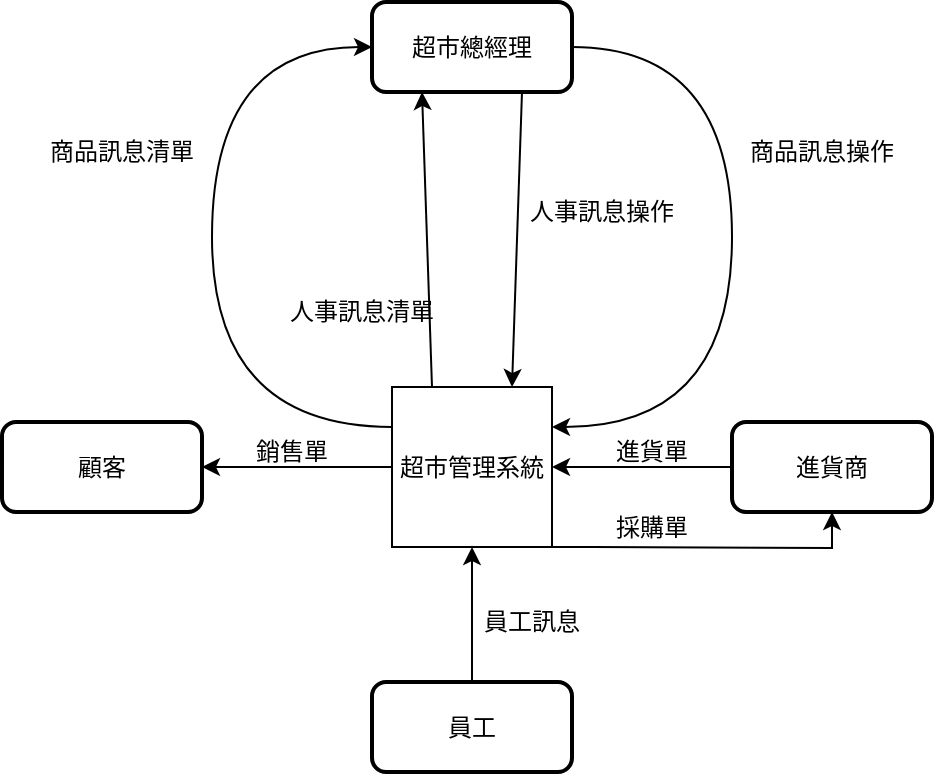 <mxfile version="22.1.15" type="github">
  <diagram name="第 1 页" id="Hw1fOY__v0cBBd58HOqV">
    <mxGraphModel dx="1426" dy="-418" grid="1" gridSize="10" guides="1" tooltips="1" connect="1" arrows="1" fold="1" page="1" pageScale="1" pageWidth="827" pageHeight="1169" math="0" shadow="0">
      <root>
        <mxCell id="0" />
        <mxCell id="1" parent="0" />
        <mxCell id="_6vGWkZA18Ex_mv9FFfq-1" value="超市總經理" style="rounded=1;whiteSpace=wrap;html=1;absoluteArcSize=1;arcSize=14;strokeWidth=2;" vertex="1" parent="1">
          <mxGeometry x="315" y="1380" width="100" height="45" as="geometry" />
        </mxCell>
        <mxCell id="_6vGWkZA18Ex_mv9FFfq-2" value="顧客" style="rounded=1;whiteSpace=wrap;html=1;absoluteArcSize=1;arcSize=14;strokeWidth=2;" vertex="1" parent="1">
          <mxGeometry x="130" y="1590" width="100" height="45" as="geometry" />
        </mxCell>
        <mxCell id="_6vGWkZA18Ex_mv9FFfq-3" value="進貨商" style="rounded=1;whiteSpace=wrap;html=1;absoluteArcSize=1;arcSize=14;strokeWidth=2;" vertex="1" parent="1">
          <mxGeometry x="495" y="1590" width="100" height="45" as="geometry" />
        </mxCell>
        <mxCell id="_6vGWkZA18Ex_mv9FFfq-4" value="員工" style="rounded=1;whiteSpace=wrap;html=1;absoluteArcSize=1;arcSize=14;strokeWidth=2;" vertex="1" parent="1">
          <mxGeometry x="315" y="1720" width="100" height="45" as="geometry" />
        </mxCell>
        <mxCell id="_6vGWkZA18Ex_mv9FFfq-5" value="超市管理系統" style="whiteSpace=wrap;html=1;aspect=fixed;" vertex="1" parent="1">
          <mxGeometry x="325" y="1572.5" width="80" height="80" as="geometry" />
        </mxCell>
        <mxCell id="_6vGWkZA18Ex_mv9FFfq-6" value="" style="endArrow=classic;html=1;rounded=0;entryX=0.25;entryY=1;entryDx=0;entryDy=0;exitX=0.25;exitY=0;exitDx=0;exitDy=0;" edge="1" parent="1" source="_6vGWkZA18Ex_mv9FFfq-5" target="_6vGWkZA18Ex_mv9FFfq-1">
          <mxGeometry width="50" height="50" relative="1" as="geometry">
            <mxPoint x="445" y="1530" as="sourcePoint" />
            <mxPoint x="495" y="1480" as="targetPoint" />
          </mxGeometry>
        </mxCell>
        <mxCell id="_6vGWkZA18Ex_mv9FFfq-7" value="" style="endArrow=classic;html=1;rounded=0;exitX=0.75;exitY=1;exitDx=0;exitDy=0;entryX=0.75;entryY=0;entryDx=0;entryDy=0;" edge="1" parent="1" source="_6vGWkZA18Ex_mv9FFfq-1" target="_6vGWkZA18Ex_mv9FFfq-5">
          <mxGeometry width="50" height="50" relative="1" as="geometry">
            <mxPoint x="355" y="1583" as="sourcePoint" />
            <mxPoint x="525" y="1490" as="targetPoint" />
          </mxGeometry>
        </mxCell>
        <mxCell id="_6vGWkZA18Ex_mv9FFfq-8" value="" style="endArrow=classic;html=1;rounded=0;entryX=1;entryY=0.5;entryDx=0;entryDy=0;exitX=0;exitY=0.5;exitDx=0;exitDy=0;" edge="1" parent="1" source="_6vGWkZA18Ex_mv9FFfq-3" target="_6vGWkZA18Ex_mv9FFfq-5">
          <mxGeometry width="50" height="50" relative="1" as="geometry">
            <mxPoint x="365" y="1593" as="sourcePoint" />
            <mxPoint x="360" y="1445" as="targetPoint" />
          </mxGeometry>
        </mxCell>
        <mxCell id="_6vGWkZA18Ex_mv9FFfq-9" value="" style="endArrow=classic;html=1;rounded=0;entryX=0.5;entryY=1;entryDx=0;entryDy=0;exitX=1;exitY=1;exitDx=0;exitDy=0;edgeStyle=orthogonalEdgeStyle;" edge="1" parent="1" source="_6vGWkZA18Ex_mv9FFfq-5" target="_6vGWkZA18Ex_mv9FFfq-3">
          <mxGeometry width="50" height="50" relative="1" as="geometry">
            <mxPoint x="505" y="1623" as="sourcePoint" />
            <mxPoint x="415" y="1623" as="targetPoint" />
            <Array as="points">
              <mxPoint x="425" y="1653" />
              <mxPoint x="545" y="1653" />
            </Array>
          </mxGeometry>
        </mxCell>
        <mxCell id="_6vGWkZA18Ex_mv9FFfq-10" value="" style="endArrow=classic;html=1;rounded=0;exitX=0.5;exitY=0;exitDx=0;exitDy=0;entryX=0.5;entryY=1;entryDx=0;entryDy=0;" edge="1" parent="1" source="_6vGWkZA18Ex_mv9FFfq-4" target="_6vGWkZA18Ex_mv9FFfq-5">
          <mxGeometry width="50" height="50" relative="1" as="geometry">
            <mxPoint x="400" y="1435" as="sourcePoint" />
            <mxPoint x="395" y="1583" as="targetPoint" />
          </mxGeometry>
        </mxCell>
        <mxCell id="_6vGWkZA18Ex_mv9FFfq-11" value="" style="endArrow=classic;html=1;rounded=0;exitX=0;exitY=0.5;exitDx=0;exitDy=0;entryX=1;entryY=0.5;entryDx=0;entryDy=0;" edge="1" parent="1" source="_6vGWkZA18Ex_mv9FFfq-5" target="_6vGWkZA18Ex_mv9FFfq-2">
          <mxGeometry width="50" height="50" relative="1" as="geometry">
            <mxPoint x="375" y="1730" as="sourcePoint" />
            <mxPoint x="375" y="1663" as="targetPoint" />
          </mxGeometry>
        </mxCell>
        <mxCell id="_6vGWkZA18Ex_mv9FFfq-12" value="員工訊息" style="text;html=1;strokeColor=none;fillColor=none;align=center;verticalAlign=middle;whiteSpace=wrap;rounded=0;" vertex="1" parent="1">
          <mxGeometry x="365" y="1675" width="60" height="30" as="geometry" />
        </mxCell>
        <mxCell id="_6vGWkZA18Ex_mv9FFfq-13" value="人事訊息清單" style="text;html=1;strokeColor=none;fillColor=none;align=center;verticalAlign=middle;whiteSpace=wrap;rounded=0;" vertex="1" parent="1">
          <mxGeometry x="265" y="1520" width="90" height="30" as="geometry" />
        </mxCell>
        <mxCell id="_6vGWkZA18Ex_mv9FFfq-14" value="人事訊息操作" style="text;html=1;strokeColor=none;fillColor=none;align=center;verticalAlign=middle;whiteSpace=wrap;rounded=0;" vertex="1" parent="1">
          <mxGeometry x="385" y="1470" width="90" height="30" as="geometry" />
        </mxCell>
        <mxCell id="_6vGWkZA18Ex_mv9FFfq-15" value="銷售單" style="text;html=1;strokeColor=none;fillColor=none;align=center;verticalAlign=middle;whiteSpace=wrap;rounded=0;" vertex="1" parent="1">
          <mxGeometry x="245" y="1590" width="60" height="30" as="geometry" />
        </mxCell>
        <mxCell id="_6vGWkZA18Ex_mv9FFfq-16" value="進貨單" style="text;html=1;strokeColor=none;fillColor=none;align=center;verticalAlign=middle;whiteSpace=wrap;rounded=0;" vertex="1" parent="1">
          <mxGeometry x="425" y="1590" width="60" height="30" as="geometry" />
        </mxCell>
        <mxCell id="_6vGWkZA18Ex_mv9FFfq-17" value="採購單" style="text;html=1;strokeColor=none;fillColor=none;align=center;verticalAlign=middle;whiteSpace=wrap;rounded=0;" vertex="1" parent="1">
          <mxGeometry x="425" y="1627.5" width="60" height="30" as="geometry" />
        </mxCell>
        <mxCell id="_6vGWkZA18Ex_mv9FFfq-18" value="" style="endArrow=classic;html=1;rounded=0;entryX=0;entryY=0.5;entryDx=0;entryDy=0;exitX=0;exitY=0.25;exitDx=0;exitDy=0;edgeStyle=orthogonalEdgeStyle;curved=1;" edge="1" parent="1" source="_6vGWkZA18Ex_mv9FFfq-5" target="_6vGWkZA18Ex_mv9FFfq-1">
          <mxGeometry width="50" height="50" relative="1" as="geometry">
            <mxPoint x="355" y="1583" as="sourcePoint" />
            <mxPoint x="350" y="1435" as="targetPoint" />
            <Array as="points">
              <mxPoint x="235" y="1593" />
              <mxPoint x="235" y="1403" />
            </Array>
          </mxGeometry>
        </mxCell>
        <mxCell id="_6vGWkZA18Ex_mv9FFfq-19" value="" style="endArrow=classic;html=1;rounded=0;entryX=1;entryY=0.25;entryDx=0;entryDy=0;exitX=1;exitY=0.5;exitDx=0;exitDy=0;edgeStyle=orthogonalEdgeStyle;curved=1;" edge="1" parent="1" source="_6vGWkZA18Ex_mv9FFfq-1" target="_6vGWkZA18Ex_mv9FFfq-5">
          <mxGeometry width="50" height="50" relative="1" as="geometry">
            <mxPoint x="355" y="1583" as="sourcePoint" />
            <mxPoint x="350" y="1435" as="targetPoint" />
            <Array as="points">
              <mxPoint x="495" y="1403" />
              <mxPoint x="495" y="1593" />
            </Array>
          </mxGeometry>
        </mxCell>
        <mxCell id="_6vGWkZA18Ex_mv9FFfq-20" value="商品訊息清單" style="text;html=1;strokeColor=none;fillColor=none;align=center;verticalAlign=middle;whiteSpace=wrap;rounded=0;" vertex="1" parent="1">
          <mxGeometry x="145" y="1440" width="90" height="30" as="geometry" />
        </mxCell>
        <mxCell id="_6vGWkZA18Ex_mv9FFfq-21" value="商品訊息操作" style="text;html=1;strokeColor=none;fillColor=none;align=center;verticalAlign=middle;whiteSpace=wrap;rounded=0;" vertex="1" parent="1">
          <mxGeometry x="495" y="1440" width="90" height="30" as="geometry" />
        </mxCell>
      </root>
    </mxGraphModel>
  </diagram>
</mxfile>
